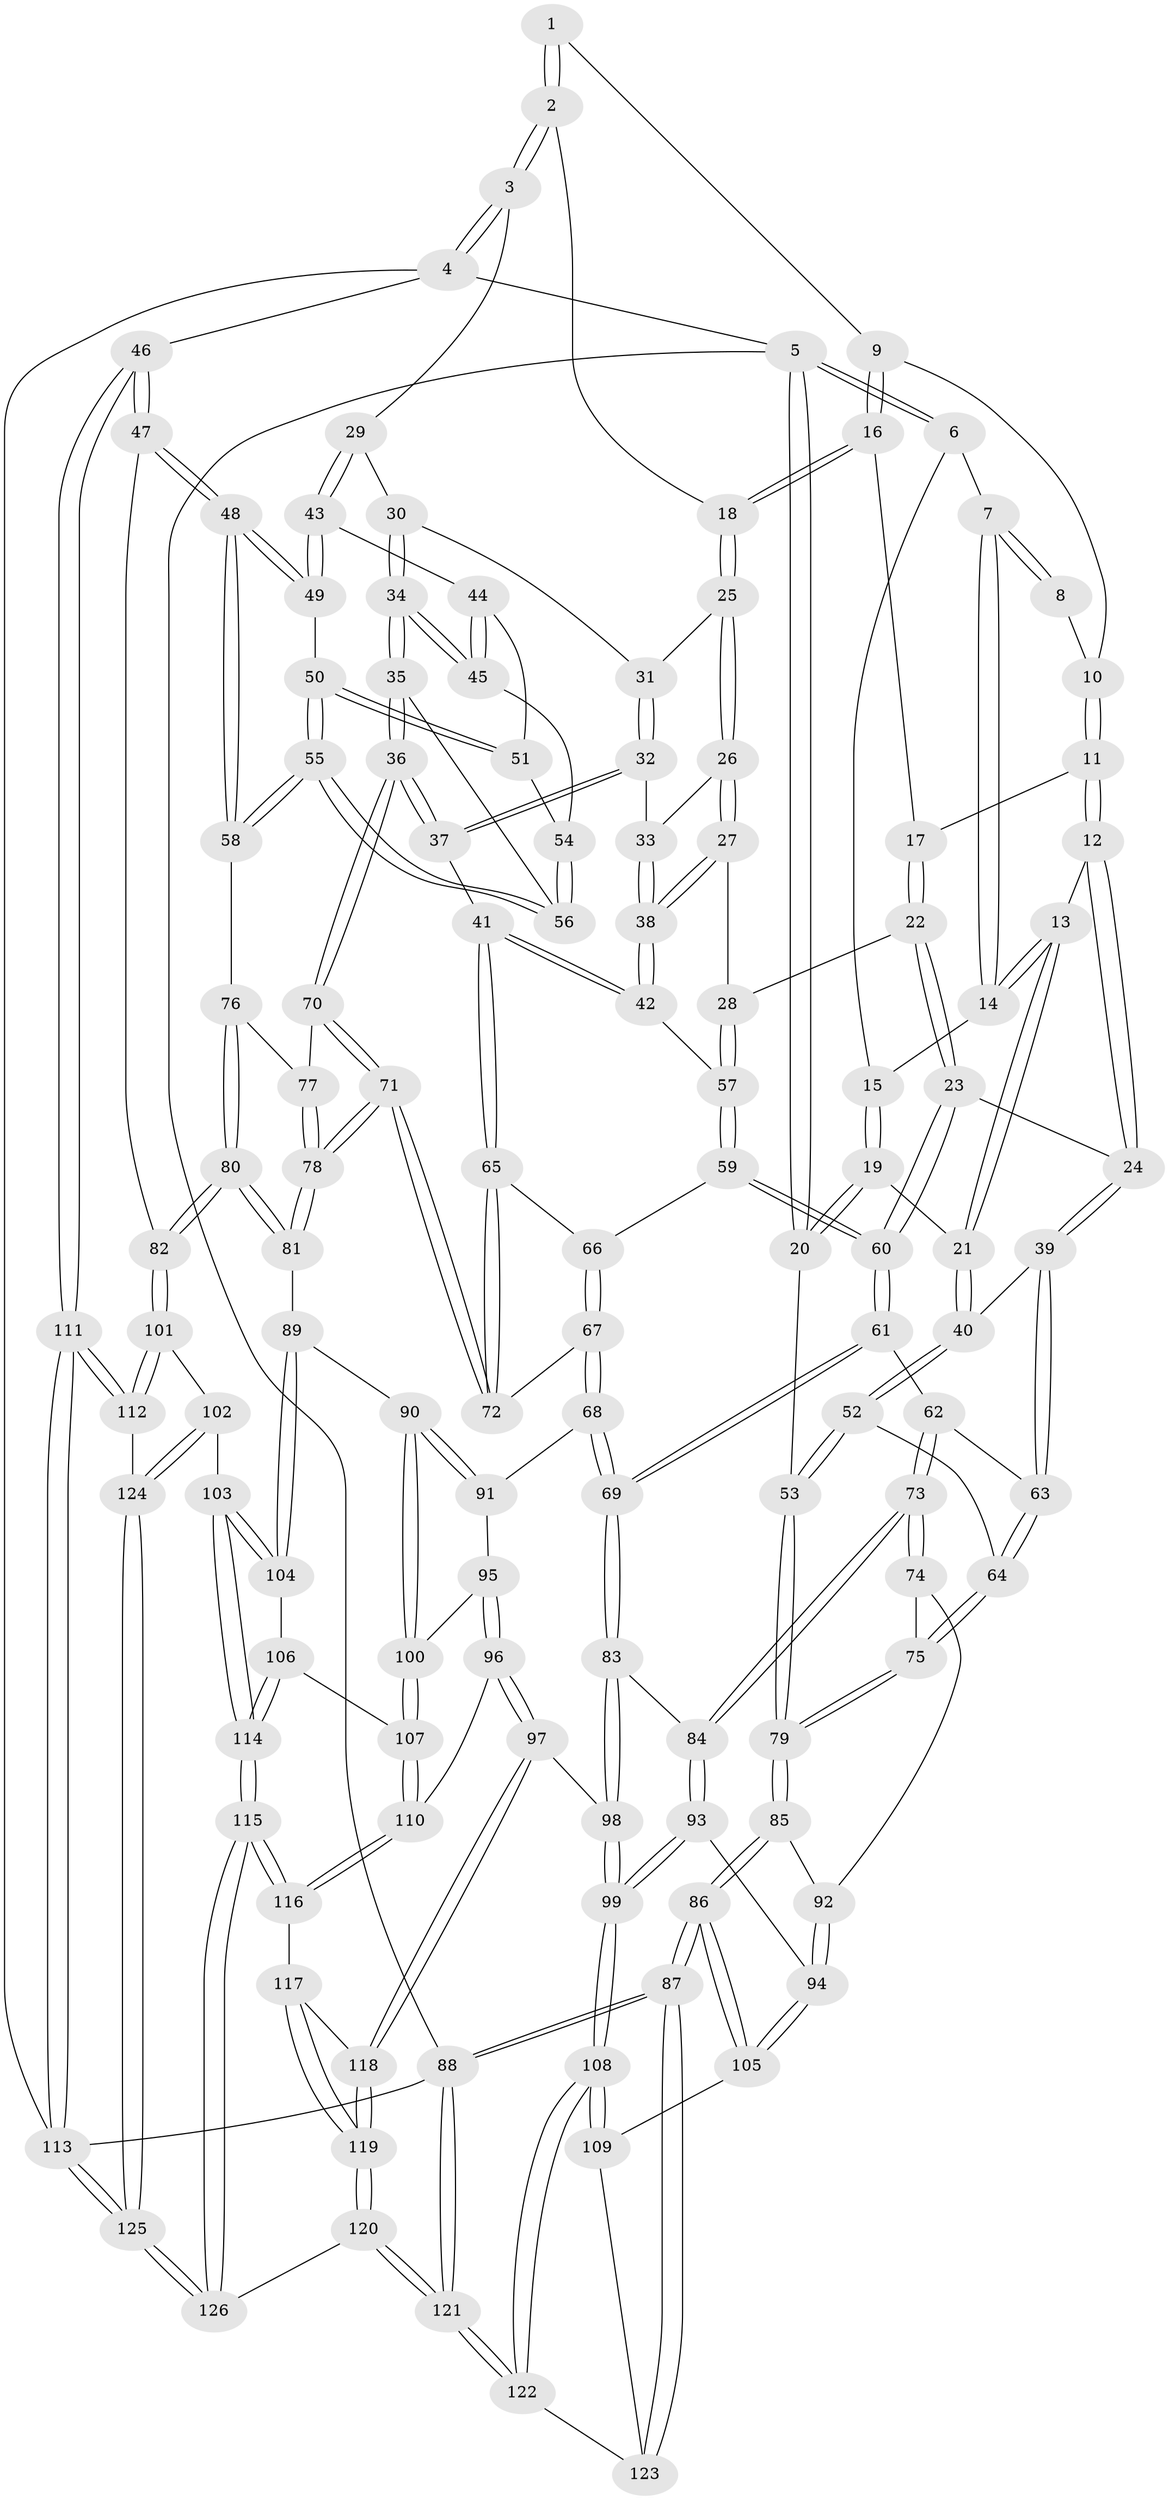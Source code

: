 // coarse degree distribution, {3: 0.12658227848101267, 5: 0.379746835443038, 2: 0.012658227848101266, 4: 0.4177215189873418, 6: 0.06329113924050633}
// Generated by graph-tools (version 1.1) at 2025/52/02/27/25 19:52:36]
// undirected, 126 vertices, 312 edges
graph export_dot {
graph [start="1"]
  node [color=gray90,style=filled];
  1 [pos="+0.44803967619491947+0"];
  2 [pos="+0.8071690105802176+0"];
  3 [pos="+1+0"];
  4 [pos="+1+0"];
  5 [pos="+0+0"];
  6 [pos="+0+0"];
  7 [pos="+0.20275580350114084+0"];
  8 [pos="+0.23077421341538143+0"];
  9 [pos="+0.4387206287019493+0.047098990026459384"];
  10 [pos="+0.33481607024430304+0"];
  11 [pos="+0.397782216321895+0.14072176097211356"];
  12 [pos="+0.31620951749369475+0.17075251048963572"];
  13 [pos="+0.21233437638700856+0.08696371561109453"];
  14 [pos="+0.20627443108538573+0.07534342474851956"];
  15 [pos="+0.08403767153920617+0.10029030761918163"];
  16 [pos="+0.44641417382302656+0.1333411105023654"];
  17 [pos="+0.4192616252353718+0.13921993609314215"];
  18 [pos="+0.4815983516323251+0.13838287002296454"];
  19 [pos="+0+0.1646340433355764"];
  20 [pos="+0+0.09370573523203835"];
  21 [pos="+0.09924765360776289+0.25493411370618474"];
  22 [pos="+0.42998943492761876+0.33244521184003983"];
  23 [pos="+0.4110396127846943+0.34864731851633113"];
  24 [pos="+0.28278912540291506+0.2991281647776688"];
  25 [pos="+0.48386446741018485+0.14120327907277153"];
  26 [pos="+0.516634931763406+0.20076411692603763"];
  27 [pos="+0.5129753291294842+0.24793246892591028"];
  28 [pos="+0.47457584910419587+0.31071546854092613"];
  29 [pos="+1+0"];
  30 [pos="+0.7694733049137324+0.13604801889996007"];
  31 [pos="+0.7382169825462597+0.15998145151740617"];
  32 [pos="+0.6751850409180252+0.22784461948254459"];
  33 [pos="+0.632301458816837+0.23382322212968773"];
  34 [pos="+0.7766927639142208+0.34883753374407916"];
  35 [pos="+0.7451830355437091+0.40121813988299554"];
  36 [pos="+0.734510457760951+0.4067960963394814"];
  37 [pos="+0.6874231016398978+0.38874214541322194"];
  38 [pos="+0.5809587908025133+0.32270158272662425"];
  39 [pos="+0.2608324061700226+0.316783801101207"];
  40 [pos="+0.10889492407571373+0.27806719285909587"];
  41 [pos="+0.6311934920245085+0.39823619553956013"];
  42 [pos="+0.589306764566196+0.37099247679382596"];
  43 [pos="+0.9352407353049695+0.17546237888667132"];
  44 [pos="+0.8714451018650045+0.27871300851918557"];
  45 [pos="+0.8132046758177337+0.331594186041543"];
  46 [pos="+1+0.5887698160670778"];
  47 [pos="+1+0.5885111399779971"];
  48 [pos="+1+0.5200095831239913"];
  49 [pos="+0.9381301977932771+0.2781270635723916"];
  50 [pos="+0.9099238803995829+0.3625758675274005"];
  51 [pos="+0.8723170311702367+0.34309764822837363"];
  52 [pos="+0.04770193714674842+0.3738963394349525"];
  53 [pos="+0+0.37919138145379716"];
  54 [pos="+0.8616475843152861+0.35063732938757725"];
  55 [pos="+0.9192162960963312+0.44354895414137724"];
  56 [pos="+0.8548789177728381+0.41763406037950185"];
  57 [pos="+0.555229976302093+0.3730732572864041"];
  58 [pos="+0.9594275247358416+0.48216311576305165"];
  59 [pos="+0.47456734513923626+0.42600032843772273"];
  60 [pos="+0.4331345288535779+0.41869328614134593"];
  61 [pos="+0.3617609219210861+0.5236143822535434"];
  62 [pos="+0.2740386062522624+0.41936402323784905"];
  63 [pos="+0.2532502649443647+0.3682360928573658"];
  64 [pos="+0.10759144098498016+0.4748301650153611"];
  65 [pos="+0.5863865909479203+0.48650267922927615"];
  66 [pos="+0.47665599860017516+0.4284287555951668"];
  67 [pos="+0.5200080435336909+0.5719020253894183"];
  68 [pos="+0.45456357000551+0.6030031536450572"];
  69 [pos="+0.36303638329626003+0.5880938687280888"];
  70 [pos="+0.7411523419701213+0.4603845052659962"];
  71 [pos="+0.5887256161510264+0.5666732497270947"];
  72 [pos="+0.5781125789700358+0.5600066381281749"];
  73 [pos="+0.16498206295138448+0.573895991894703"];
  74 [pos="+0.1421156913281241+0.5615867114142359"];
  75 [pos="+0.10726243147901567+0.4935819758040598"];
  76 [pos="+0.8101895170265445+0.5261097286388385"];
  77 [pos="+0.7506048161360542+0.48586016461609777"];
  78 [pos="+0.6778552560996767+0.6524663236031671"];
  79 [pos="+0+0.5646780500149758"];
  80 [pos="+0.8176212849669683+0.7050654776685795"];
  81 [pos="+0.6928307627626439+0.6858524034823283"];
  82 [pos="+0.8567089516995755+0.7241809771917175"];
  83 [pos="+0.3483443456798222+0.6003821177615077"];
  84 [pos="+0.21456751685374784+0.6160020267251795"];
  85 [pos="+0+0.571065826944652"];
  86 [pos="+0+0.875215835209122"];
  87 [pos="+0+1"];
  88 [pos="+0+1"];
  89 [pos="+0.6854384764888082+0.6937739203715216"];
  90 [pos="+0.6587719992656713+0.7200205529990844"];
  91 [pos="+0.4713140895441817+0.6392478762016334"];
  92 [pos="+0.06759672613541566+0.613305313280141"];
  93 [pos="+0.1776036131174283+0.7360167812776975"];
  94 [pos="+0.0357121093790843+0.7538510379075416"];
  95 [pos="+0.5000132893656489+0.7369428469499056"];
  96 [pos="+0.43330948012236614+0.813834358056197"];
  97 [pos="+0.37240386921326024+0.8235558527611756"];
  98 [pos="+0.3628545669507298+0.8190105570510937"];
  99 [pos="+0.24227005565761284+0.8472236746362385"];
  100 [pos="+0.6329958350104073+0.7511579781318297"];
  101 [pos="+0.8529021827969249+0.809809863522834"];
  102 [pos="+0.8367560028258011+0.8862606311792688"];
  103 [pos="+0.7768951438374451+0.8869741592241033"];
  104 [pos="+0.7325061591308057+0.8641003588239049"];
  105 [pos="+0+0.7984178707444024"];
  106 [pos="+0.6439554721233197+0.8335817099960906"];
  107 [pos="+0.6274413402641555+0.7869209539213883"];
  108 [pos="+0.2322766495779727+0.864222943223357"];
  109 [pos="+0.07225752619345811+0.8479310571030808"];
  110 [pos="+0.5172307513524064+0.8639923250653833"];
  111 [pos="+1+0.9378262288559674"];
  112 [pos="+1+0.9150685810281802"];
  113 [pos="+1+1"];
  114 [pos="+0.6339809741653266+0.9545424477086305"];
  115 [pos="+0.5805422059226715+1"];
  116 [pos="+0.5619059282518236+1"];
  117 [pos="+0.43002448582003755+0.9294082926595177"];
  118 [pos="+0.3801521262391868+0.8554457691184763"];
  119 [pos="+0.3379047186113736+1"];
  120 [pos="+0.27964355996504464+1"];
  121 [pos="+0.25386994534928686+1"];
  122 [pos="+0.2115110394433601+0.947821263002523"];
  123 [pos="+0.1136980740216389+0.9310514653962433"];
  124 [pos="+0.8497314598563425+0.9251573791429679"];
  125 [pos="+0.8213685119714275+1"];
  126 [pos="+0.5898572121796551+1"];
  1 -- 2;
  1 -- 2;
  1 -- 9;
  2 -- 3;
  2 -- 3;
  2 -- 18;
  3 -- 4;
  3 -- 4;
  3 -- 29;
  4 -- 5;
  4 -- 46;
  4 -- 113;
  5 -- 6;
  5 -- 6;
  5 -- 20;
  5 -- 20;
  5 -- 88;
  6 -- 7;
  6 -- 15;
  7 -- 8;
  7 -- 8;
  7 -- 14;
  7 -- 14;
  8 -- 10;
  9 -- 10;
  9 -- 16;
  9 -- 16;
  10 -- 11;
  10 -- 11;
  11 -- 12;
  11 -- 12;
  11 -- 17;
  12 -- 13;
  12 -- 24;
  12 -- 24;
  13 -- 14;
  13 -- 14;
  13 -- 21;
  13 -- 21;
  14 -- 15;
  15 -- 19;
  15 -- 19;
  16 -- 17;
  16 -- 18;
  16 -- 18;
  17 -- 22;
  17 -- 22;
  18 -- 25;
  18 -- 25;
  19 -- 20;
  19 -- 20;
  19 -- 21;
  20 -- 53;
  21 -- 40;
  21 -- 40;
  22 -- 23;
  22 -- 23;
  22 -- 28;
  23 -- 24;
  23 -- 60;
  23 -- 60;
  24 -- 39;
  24 -- 39;
  25 -- 26;
  25 -- 26;
  25 -- 31;
  26 -- 27;
  26 -- 27;
  26 -- 33;
  27 -- 28;
  27 -- 38;
  27 -- 38;
  28 -- 57;
  28 -- 57;
  29 -- 30;
  29 -- 43;
  29 -- 43;
  30 -- 31;
  30 -- 34;
  30 -- 34;
  31 -- 32;
  31 -- 32;
  32 -- 33;
  32 -- 37;
  32 -- 37;
  33 -- 38;
  33 -- 38;
  34 -- 35;
  34 -- 35;
  34 -- 45;
  34 -- 45;
  35 -- 36;
  35 -- 36;
  35 -- 56;
  36 -- 37;
  36 -- 37;
  36 -- 70;
  36 -- 70;
  37 -- 41;
  38 -- 42;
  38 -- 42;
  39 -- 40;
  39 -- 63;
  39 -- 63;
  40 -- 52;
  40 -- 52;
  41 -- 42;
  41 -- 42;
  41 -- 65;
  41 -- 65;
  42 -- 57;
  43 -- 44;
  43 -- 49;
  43 -- 49;
  44 -- 45;
  44 -- 45;
  44 -- 51;
  45 -- 54;
  46 -- 47;
  46 -- 47;
  46 -- 111;
  46 -- 111;
  47 -- 48;
  47 -- 48;
  47 -- 82;
  48 -- 49;
  48 -- 49;
  48 -- 58;
  48 -- 58;
  49 -- 50;
  50 -- 51;
  50 -- 51;
  50 -- 55;
  50 -- 55;
  51 -- 54;
  52 -- 53;
  52 -- 53;
  52 -- 64;
  53 -- 79;
  53 -- 79;
  54 -- 56;
  54 -- 56;
  55 -- 56;
  55 -- 56;
  55 -- 58;
  55 -- 58;
  57 -- 59;
  57 -- 59;
  58 -- 76;
  59 -- 60;
  59 -- 60;
  59 -- 66;
  60 -- 61;
  60 -- 61;
  61 -- 62;
  61 -- 69;
  61 -- 69;
  62 -- 63;
  62 -- 73;
  62 -- 73;
  63 -- 64;
  63 -- 64;
  64 -- 75;
  64 -- 75;
  65 -- 66;
  65 -- 72;
  65 -- 72;
  66 -- 67;
  66 -- 67;
  67 -- 68;
  67 -- 68;
  67 -- 72;
  68 -- 69;
  68 -- 69;
  68 -- 91;
  69 -- 83;
  69 -- 83;
  70 -- 71;
  70 -- 71;
  70 -- 77;
  71 -- 72;
  71 -- 72;
  71 -- 78;
  71 -- 78;
  73 -- 74;
  73 -- 74;
  73 -- 84;
  73 -- 84;
  74 -- 75;
  74 -- 92;
  75 -- 79;
  75 -- 79;
  76 -- 77;
  76 -- 80;
  76 -- 80;
  77 -- 78;
  77 -- 78;
  78 -- 81;
  78 -- 81;
  79 -- 85;
  79 -- 85;
  80 -- 81;
  80 -- 81;
  80 -- 82;
  80 -- 82;
  81 -- 89;
  82 -- 101;
  82 -- 101;
  83 -- 84;
  83 -- 98;
  83 -- 98;
  84 -- 93;
  84 -- 93;
  85 -- 86;
  85 -- 86;
  85 -- 92;
  86 -- 87;
  86 -- 87;
  86 -- 105;
  86 -- 105;
  87 -- 88;
  87 -- 88;
  87 -- 123;
  87 -- 123;
  88 -- 121;
  88 -- 121;
  88 -- 113;
  89 -- 90;
  89 -- 104;
  89 -- 104;
  90 -- 91;
  90 -- 91;
  90 -- 100;
  90 -- 100;
  91 -- 95;
  92 -- 94;
  92 -- 94;
  93 -- 94;
  93 -- 99;
  93 -- 99;
  94 -- 105;
  94 -- 105;
  95 -- 96;
  95 -- 96;
  95 -- 100;
  96 -- 97;
  96 -- 97;
  96 -- 110;
  97 -- 98;
  97 -- 118;
  97 -- 118;
  98 -- 99;
  98 -- 99;
  99 -- 108;
  99 -- 108;
  100 -- 107;
  100 -- 107;
  101 -- 102;
  101 -- 112;
  101 -- 112;
  102 -- 103;
  102 -- 124;
  102 -- 124;
  103 -- 104;
  103 -- 104;
  103 -- 114;
  103 -- 114;
  104 -- 106;
  105 -- 109;
  106 -- 107;
  106 -- 114;
  106 -- 114;
  107 -- 110;
  107 -- 110;
  108 -- 109;
  108 -- 109;
  108 -- 122;
  108 -- 122;
  109 -- 123;
  110 -- 116;
  110 -- 116;
  111 -- 112;
  111 -- 112;
  111 -- 113;
  111 -- 113;
  112 -- 124;
  113 -- 125;
  113 -- 125;
  114 -- 115;
  114 -- 115;
  115 -- 116;
  115 -- 116;
  115 -- 126;
  115 -- 126;
  116 -- 117;
  117 -- 118;
  117 -- 119;
  117 -- 119;
  118 -- 119;
  118 -- 119;
  119 -- 120;
  119 -- 120;
  120 -- 121;
  120 -- 121;
  120 -- 126;
  121 -- 122;
  121 -- 122;
  122 -- 123;
  124 -- 125;
  124 -- 125;
  125 -- 126;
  125 -- 126;
}
